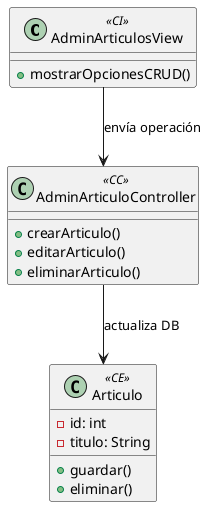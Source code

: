 @startuml GestionarArticulosAdmin
class "AdminArticulosView" as AdminView <<CI>> {
  + mostrarOpcionesCRUD()
}

class "AdminArticuloController" as AdminController <<CC>> {
  + crearArticulo()
  + editarArticulo()
  + eliminarArticulo()
}

class "Articulo" as Articulo <<CE>> {
  - id: int
  - titulo: String
  + guardar()
  + eliminar()
}

AdminView --> AdminController : "envía operación"
AdminController --> Articulo : "actualiza DB"
@enduml